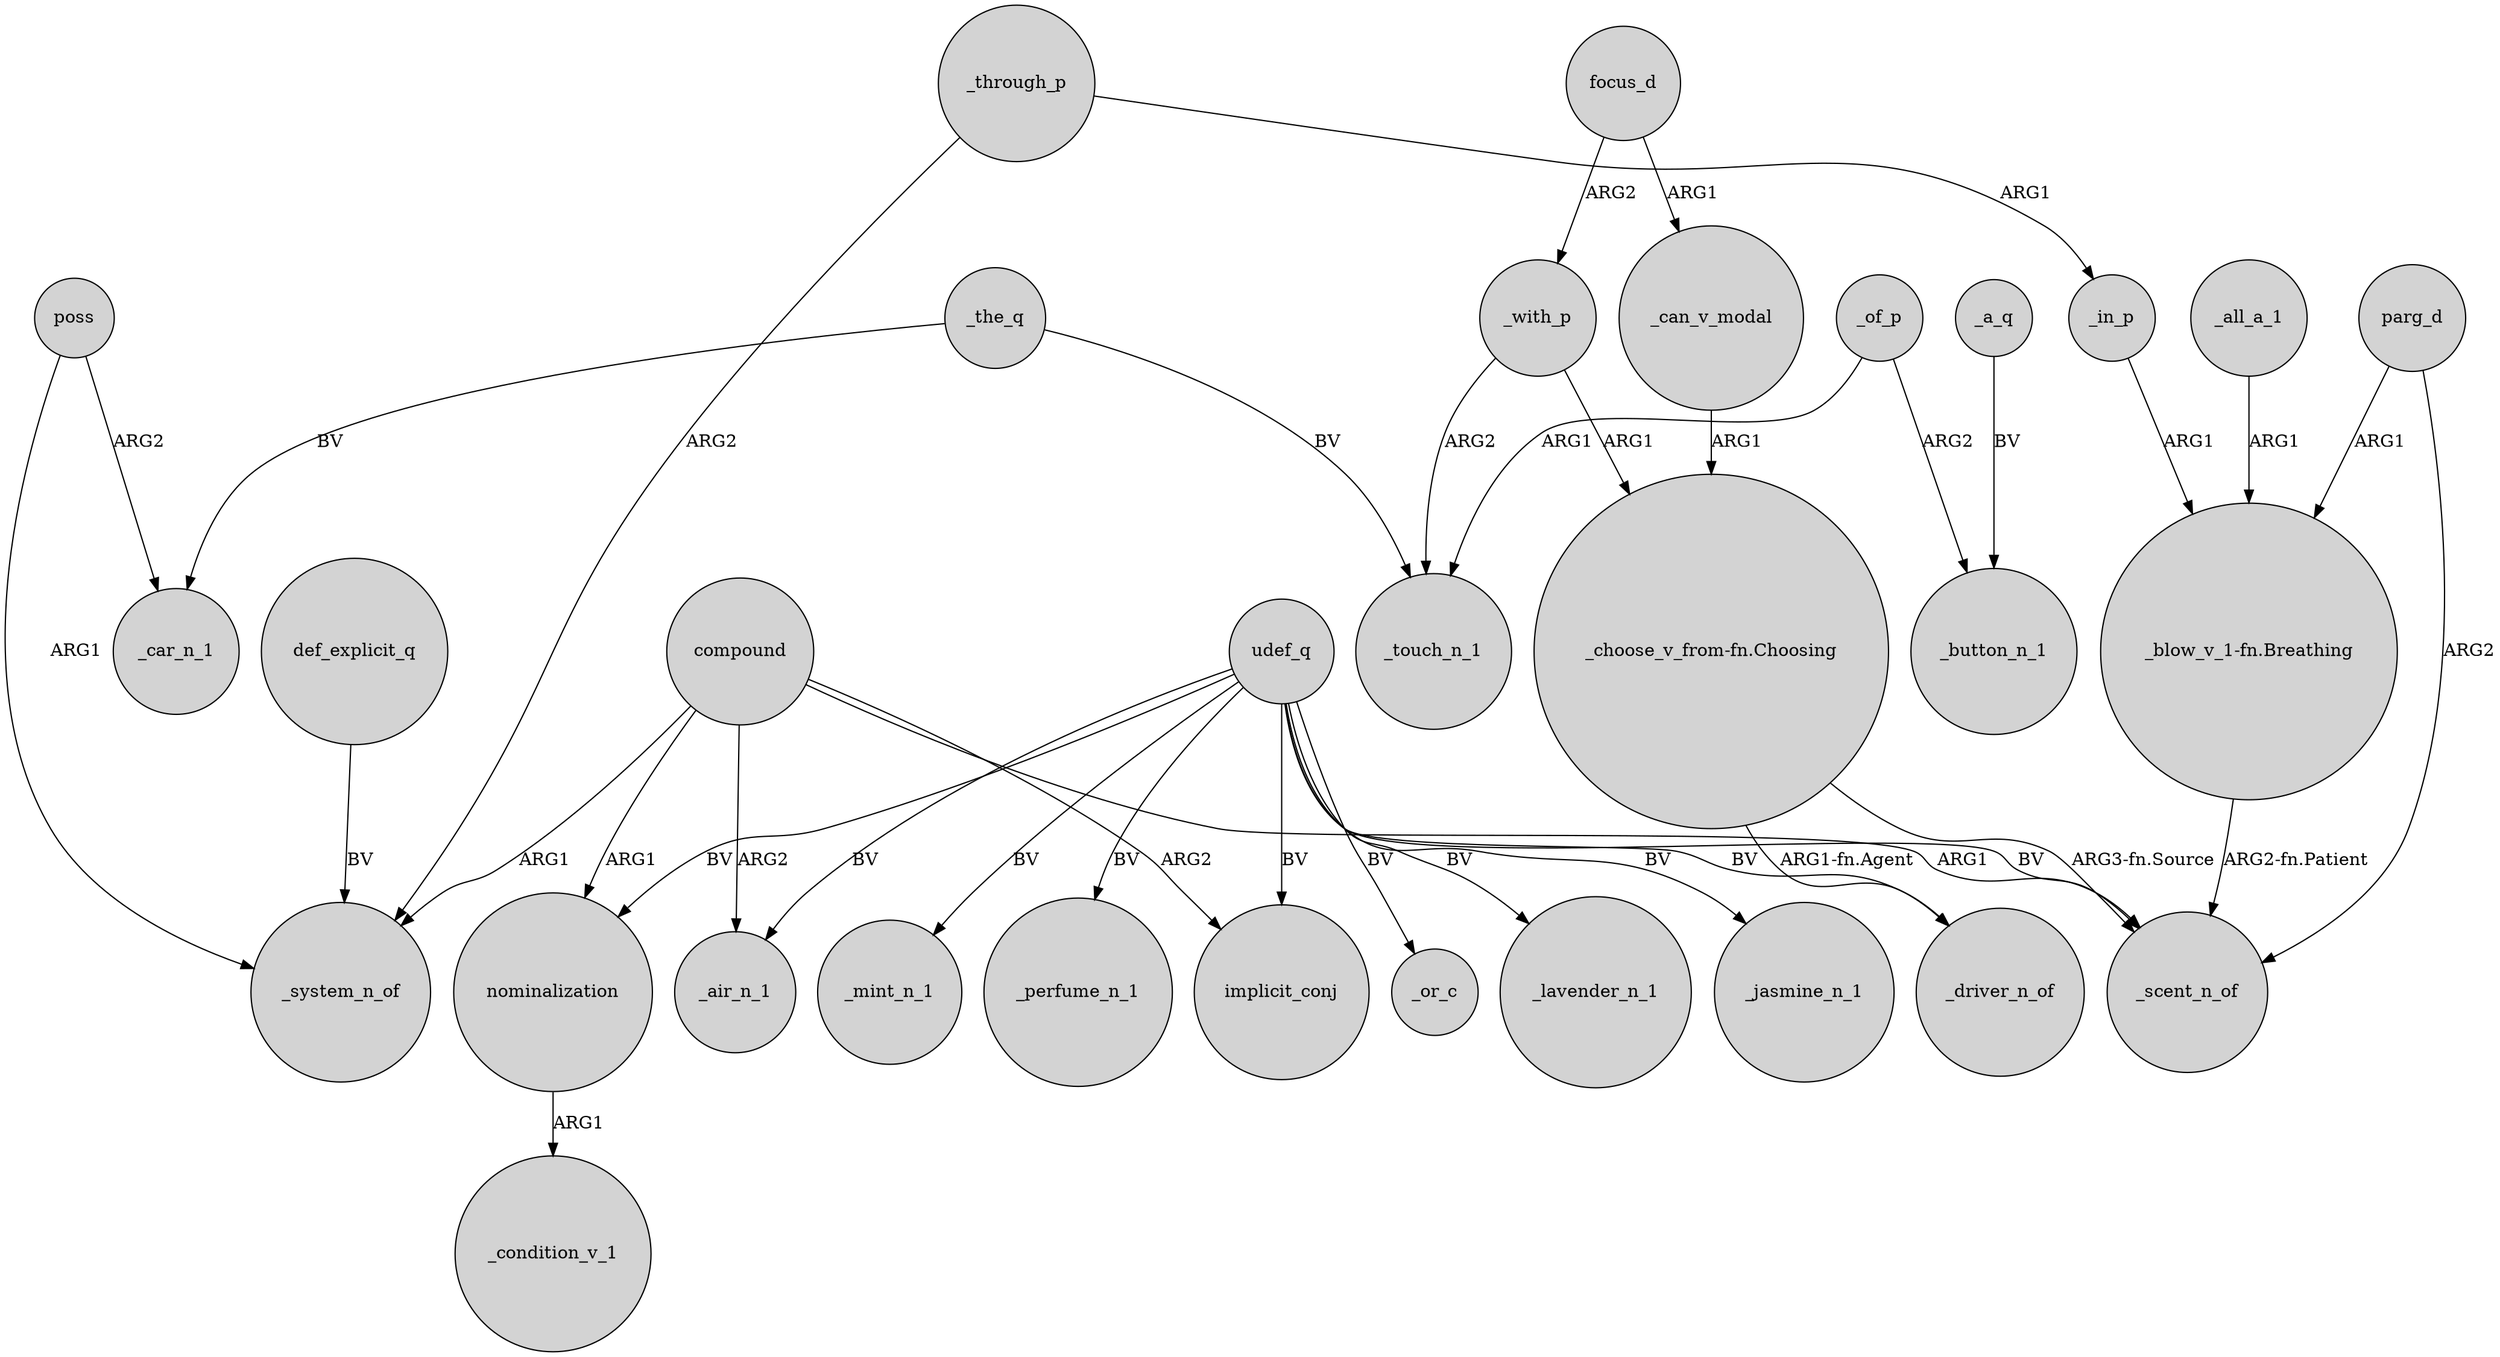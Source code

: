 digraph {
	node [shape=circle style=filled]
	udef_q -> _air_n_1 [label=BV]
	"_choose_v_from-fn.Choosing" -> _driver_n_of [label="ARG1-fn.Agent"]
	compound -> implicit_conj [label=ARG2]
	_with_p -> _touch_n_1 [label=ARG2]
	compound -> _system_n_of [label=ARG1]
	_with_p -> "_choose_v_from-fn.Choosing" [label=ARG1]
	nominalization -> _condition_v_1 [label=ARG1]
	_the_q -> _car_n_1 [label=BV]
	poss -> _system_n_of [label=ARG1]
	def_explicit_q -> _system_n_of [label=BV]
	focus_d -> _with_p [label=ARG2]
	udef_q -> _scent_n_of [label=BV]
	_a_q -> _button_n_1 [label=BV]
	_through_p -> _in_p [label=ARG1]
	udef_q -> _or_c [label=BV]
	udef_q -> implicit_conj [label=BV]
	udef_q -> _lavender_n_1 [label=BV]
	compound -> _scent_n_of [label=ARG1]
	_the_q -> _touch_n_1 [label=BV]
	_through_p -> _system_n_of [label=ARG2]
	"_blow_v_1-fn.Breathing" -> _scent_n_of [label="ARG2-fn.Patient"]
	udef_q -> _driver_n_of [label=BV]
	udef_q -> _jasmine_n_1 [label=BV]
	udef_q -> _mint_n_1 [label=BV]
	poss -> _car_n_1 [label=ARG2]
	udef_q -> nominalization [label=BV]
	compound -> _air_n_1 [label=ARG2]
	_of_p -> _button_n_1 [label=ARG2]
	focus_d -> _can_v_modal [label=ARG1]
	_of_p -> _touch_n_1 [label=ARG1]
	parg_d -> _scent_n_of [label=ARG2]
	udef_q -> _perfume_n_1 [label=BV]
	_can_v_modal -> "_choose_v_from-fn.Choosing" [label=ARG1]
	compound -> nominalization [label=ARG1]
	_all_a_1 -> "_blow_v_1-fn.Breathing" [label=ARG1]
	parg_d -> "_blow_v_1-fn.Breathing" [label=ARG1]
	_in_p -> "_blow_v_1-fn.Breathing" [label=ARG1]
	"_choose_v_from-fn.Choosing" -> _scent_n_of [label="ARG3-fn.Source"]
}
